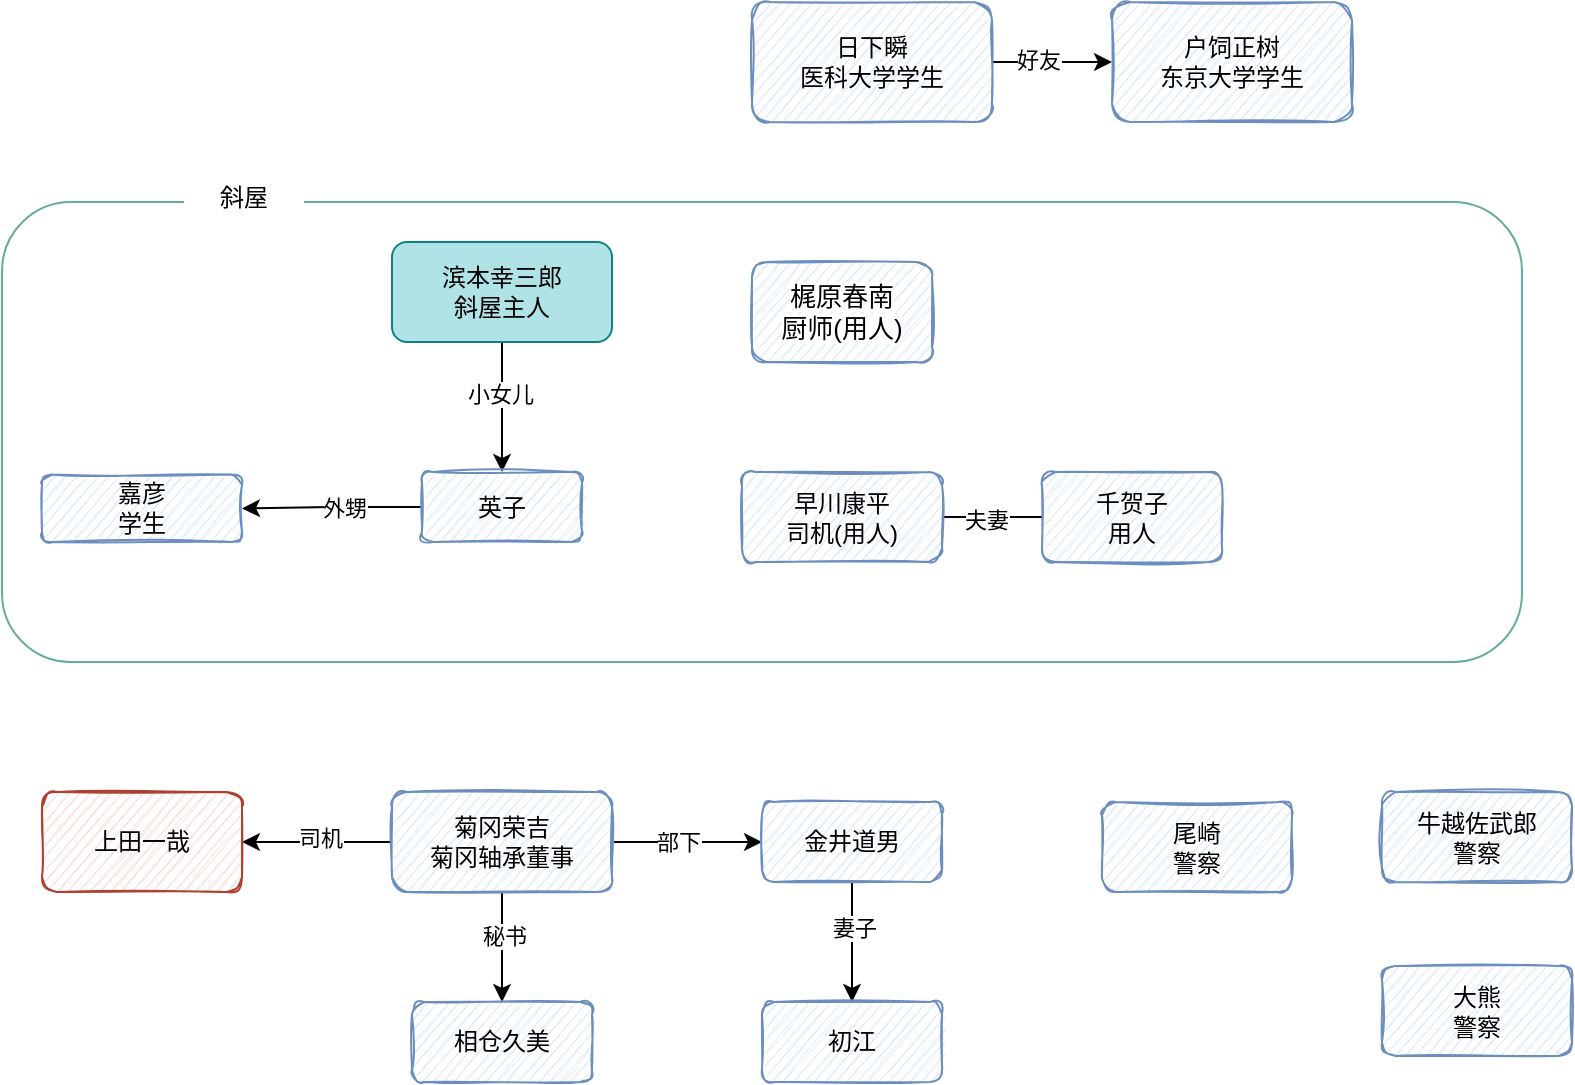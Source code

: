 <mxfile version="16.2.7" type="github">
  <diagram id="lh8hDAflFcDKO-PEYpGf" name="Page-1">
    <mxGraphModel dx="1252" dy="808" grid="1" gridSize="10" guides="1" tooltips="1" connect="1" arrows="1" fold="1" page="1" pageScale="1" pageWidth="827" pageHeight="1169" math="0" shadow="0">
      <root>
        <mxCell id="0" />
        <mxCell id="1" parent="0" />
        <mxCell id="HBpwvR4IjdDxbwPWC7km-29" value="" style="rounded=1;whiteSpace=wrap;html=1;sketch=0;fillColor=none;strokeColor=#67AB9F;" parent="1" vertex="1">
          <mxGeometry x="10" y="180" width="760" height="230" as="geometry" />
        </mxCell>
        <mxCell id="HBpwvR4IjdDxbwPWC7km-3" value="" style="edgeStyle=orthogonalEdgeStyle;rounded=0;orthogonalLoop=1;jettySize=auto;html=1;" parent="1" source="HBpwvR4IjdDxbwPWC7km-1" target="HBpwvR4IjdDxbwPWC7km-2" edge="1">
          <mxGeometry relative="1" as="geometry" />
        </mxCell>
        <mxCell id="HBpwvR4IjdDxbwPWC7km-4" value="小女儿" style="edgeLabel;html=1;align=center;verticalAlign=middle;resizable=0;points=[];" parent="HBpwvR4IjdDxbwPWC7km-3" vertex="1" connectable="0">
          <mxGeometry x="-0.2" y="4" relative="1" as="geometry">
            <mxPoint x="-5" as="offset" />
          </mxGeometry>
        </mxCell>
        <mxCell id="HBpwvR4IjdDxbwPWC7km-1" value="滨本幸三郎&lt;br&gt;斜屋主人" style="rounded=1;whiteSpace=wrap;html=1;fillColor=#b0e3e6;strokeColor=#0e8088;sketch=0;" parent="1" vertex="1">
          <mxGeometry x="205" y="200" width="110" height="50" as="geometry" />
        </mxCell>
        <mxCell id="HBpwvR4IjdDxbwPWC7km-24" value="" style="edgeStyle=orthogonalEdgeStyle;rounded=0;orthogonalLoop=1;jettySize=auto;html=1;" parent="1" source="HBpwvR4IjdDxbwPWC7km-2" target="HBpwvR4IjdDxbwPWC7km-23" edge="1">
          <mxGeometry relative="1" as="geometry" />
        </mxCell>
        <mxCell id="HBpwvR4IjdDxbwPWC7km-25" value="外甥" style="edgeLabel;html=1;align=center;verticalAlign=middle;resizable=0;points=[];" parent="HBpwvR4IjdDxbwPWC7km-24" vertex="1" connectable="0">
          <mxGeometry x="-0.125" relative="1" as="geometry">
            <mxPoint as="offset" />
          </mxGeometry>
        </mxCell>
        <mxCell id="HBpwvR4IjdDxbwPWC7km-2" value="英子" style="rounded=1;whiteSpace=wrap;html=1;fillColor=#dae8fc;strokeColor=#6c8ebf;sketch=1;" parent="1" vertex="1">
          <mxGeometry x="220" y="315" width="80" height="35" as="geometry" />
        </mxCell>
        <mxCell id="HBpwvR4IjdDxbwPWC7km-7" value="" style="edgeStyle=orthogonalEdgeStyle;rounded=0;orthogonalLoop=1;jettySize=auto;html=1;" parent="1" source="HBpwvR4IjdDxbwPWC7km-5" target="HBpwvR4IjdDxbwPWC7km-6" edge="1">
          <mxGeometry relative="1" as="geometry" />
        </mxCell>
        <mxCell id="HBpwvR4IjdDxbwPWC7km-8" value="秘书" style="edgeLabel;html=1;align=center;verticalAlign=middle;resizable=0;points=[];" parent="HBpwvR4IjdDxbwPWC7km-7" vertex="1" connectable="0">
          <mxGeometry x="-0.2" y="3" relative="1" as="geometry">
            <mxPoint x="-2" as="offset" />
          </mxGeometry>
        </mxCell>
        <mxCell id="HBpwvR4IjdDxbwPWC7km-10" value="" style="edgeStyle=orthogonalEdgeStyle;rounded=0;orthogonalLoop=1;jettySize=auto;html=1;" parent="1" source="HBpwvR4IjdDxbwPWC7km-5" target="HBpwvR4IjdDxbwPWC7km-9" edge="1">
          <mxGeometry relative="1" as="geometry" />
        </mxCell>
        <mxCell id="HBpwvR4IjdDxbwPWC7km-11" value="司机" style="edgeLabel;html=1;align=center;verticalAlign=middle;resizable=0;points=[];" parent="HBpwvR4IjdDxbwPWC7km-10" vertex="1" connectable="0">
          <mxGeometry x="-0.029" y="-2" relative="1" as="geometry">
            <mxPoint as="offset" />
          </mxGeometry>
        </mxCell>
        <mxCell id="HBpwvR4IjdDxbwPWC7km-14" value="" style="edgeStyle=orthogonalEdgeStyle;rounded=0;orthogonalLoop=1;jettySize=auto;html=1;" parent="1" source="HBpwvR4IjdDxbwPWC7km-5" target="HBpwvR4IjdDxbwPWC7km-13" edge="1">
          <mxGeometry relative="1" as="geometry" />
        </mxCell>
        <mxCell id="HBpwvR4IjdDxbwPWC7km-15" value="部下" style="edgeLabel;html=1;align=center;verticalAlign=middle;resizable=0;points=[];" parent="HBpwvR4IjdDxbwPWC7km-14" vertex="1" connectable="0">
          <mxGeometry x="-0.28" relative="1" as="geometry">
            <mxPoint x="6" as="offset" />
          </mxGeometry>
        </mxCell>
        <mxCell id="HBpwvR4IjdDxbwPWC7km-5" value="菊冈荣吉&lt;br&gt;菊冈轴承董事" style="rounded=1;whiteSpace=wrap;html=1;fillColor=#dae8fc;strokeColor=#6c8ebf;sketch=1;" parent="1" vertex="1">
          <mxGeometry x="205" y="475" width="110" height="50" as="geometry" />
        </mxCell>
        <mxCell id="HBpwvR4IjdDxbwPWC7km-6" value="相仓久美" style="rounded=1;whiteSpace=wrap;html=1;fillColor=#dae8fc;strokeColor=#6c8ebf;sketch=1;" parent="1" vertex="1">
          <mxGeometry x="215" y="580" width="90" height="40" as="geometry" />
        </mxCell>
        <mxCell id="HBpwvR4IjdDxbwPWC7km-9" value="上田一哉" style="whiteSpace=wrap;html=1;fillColor=#fad9d5;strokeColor=#ae4132;rounded=1;sketch=1;" parent="1" vertex="1">
          <mxGeometry x="30" y="475" width="100" height="50" as="geometry" />
        </mxCell>
        <mxCell id="y3THyuRNtBfS03ENWsE7-1" value="" style="edgeStyle=orthogonalEdgeStyle;rounded=0;orthogonalLoop=1;jettySize=auto;html=1;endArrow=none;endFill=0;" edge="1" parent="1" source="HBpwvR4IjdDxbwPWC7km-12" target="HBpwvR4IjdDxbwPWC7km-26">
          <mxGeometry relative="1" as="geometry" />
        </mxCell>
        <mxCell id="y3THyuRNtBfS03ENWsE7-2" value="夫妻" style="edgeLabel;html=1;align=center;verticalAlign=middle;resizable=0;points=[];" vertex="1" connectable="0" parent="y3THyuRNtBfS03ENWsE7-1">
          <mxGeometry y="-3" relative="1" as="geometry">
            <mxPoint x="-3" y="-2" as="offset" />
          </mxGeometry>
        </mxCell>
        <mxCell id="HBpwvR4IjdDxbwPWC7km-12" value="早川康平&lt;br&gt;司机(用人)" style="rounded=1;whiteSpace=wrap;html=1;fillColor=#dae8fc;strokeColor=#6c8ebf;sketch=1;" parent="1" vertex="1">
          <mxGeometry x="380" y="315" width="100" height="45" as="geometry" />
        </mxCell>
        <mxCell id="HBpwvR4IjdDxbwPWC7km-17" value="" style="edgeStyle=orthogonalEdgeStyle;rounded=0;orthogonalLoop=1;jettySize=auto;html=1;" parent="1" source="HBpwvR4IjdDxbwPWC7km-13" target="HBpwvR4IjdDxbwPWC7km-16" edge="1">
          <mxGeometry relative="1" as="geometry" />
        </mxCell>
        <mxCell id="HBpwvR4IjdDxbwPWC7km-18" value="妻子" style="edgeLabel;html=1;align=center;verticalAlign=middle;resizable=0;points=[];" parent="HBpwvR4IjdDxbwPWC7km-17" vertex="1" connectable="0">
          <mxGeometry x="-0.4" y="1" relative="1" as="geometry">
            <mxPoint y="5" as="offset" />
          </mxGeometry>
        </mxCell>
        <mxCell id="HBpwvR4IjdDxbwPWC7km-13" value="金井道男" style="rounded=1;whiteSpace=wrap;html=1;fillColor=#dae8fc;strokeColor=#6c8ebf;sketch=1;" parent="1" vertex="1">
          <mxGeometry x="390" y="480" width="90" height="40" as="geometry" />
        </mxCell>
        <mxCell id="HBpwvR4IjdDxbwPWC7km-16" value="初江" style="whiteSpace=wrap;html=1;fillColor=#dae8fc;strokeColor=#6c8ebf;rounded=1;sketch=1;" parent="1" vertex="1">
          <mxGeometry x="390" y="580" width="90" height="40" as="geometry" />
        </mxCell>
        <mxCell id="HBpwvR4IjdDxbwPWC7km-21" value="" style="edgeStyle=orthogonalEdgeStyle;rounded=0;orthogonalLoop=1;jettySize=auto;html=1;" parent="1" source="HBpwvR4IjdDxbwPWC7km-19" target="HBpwvR4IjdDxbwPWC7km-20" edge="1">
          <mxGeometry relative="1" as="geometry" />
        </mxCell>
        <mxCell id="HBpwvR4IjdDxbwPWC7km-22" value="好友" style="edgeLabel;html=1;align=center;verticalAlign=middle;resizable=0;points=[];" parent="HBpwvR4IjdDxbwPWC7km-21" vertex="1" connectable="0">
          <mxGeometry x="-0.25" y="1" relative="1" as="geometry">
            <mxPoint as="offset" />
          </mxGeometry>
        </mxCell>
        <mxCell id="HBpwvR4IjdDxbwPWC7km-19" value="日下瞬&lt;br&gt;医科大学学生" style="whiteSpace=wrap;html=1;fillColor=#dae8fc;strokeColor=#6c8ebf;rounded=1;sketch=1;" parent="1" vertex="1">
          <mxGeometry x="385" y="80" width="120" height="60" as="geometry" />
        </mxCell>
        <mxCell id="HBpwvR4IjdDxbwPWC7km-20" value="户饲正树&lt;br&gt;东京大学学生" style="whiteSpace=wrap;html=1;fillColor=#dae8fc;strokeColor=#6c8ebf;rounded=1;sketch=1;" parent="1" vertex="1">
          <mxGeometry x="565" y="80" width="120" height="60" as="geometry" />
        </mxCell>
        <mxCell id="HBpwvR4IjdDxbwPWC7km-23" value="嘉彦&lt;br&gt;学生" style="rounded=1;whiteSpace=wrap;html=1;fillColor=#dae8fc;strokeColor=#6c8ebf;sketch=1;" parent="1" vertex="1">
          <mxGeometry x="30" y="316.25" width="100" height="33.75" as="geometry" />
        </mxCell>
        <mxCell id="HBpwvR4IjdDxbwPWC7km-26" value="千贺子&lt;br&gt;用人" style="rounded=1;whiteSpace=wrap;html=1;fillColor=#dae8fc;strokeColor=#6c8ebf;sketch=1;" parent="1" vertex="1">
          <mxGeometry x="530" y="315" width="90" height="45" as="geometry" />
        </mxCell>
        <mxCell id="HBpwvR4IjdDxbwPWC7km-28" value="&lt;span style=&quot;font-family: &amp;#34;arial&amp;#34; , sans-serif ; font-size: 13px ; text-indent: 26px ; background-color: rgb(255 , 255 , 255)&quot;&gt;梶原春南&lt;br&gt;厨师(用人)&lt;br&gt;&lt;/span&gt;" style="rounded=1;whiteSpace=wrap;html=1;fillColor=#dae8fc;strokeColor=#6c8ebf;sketch=1;" parent="1" vertex="1">
          <mxGeometry x="385" y="210" width="90" height="50" as="geometry" />
        </mxCell>
        <mxCell id="HBpwvR4IjdDxbwPWC7km-30" value="斜屋" style="text;html=1;strokeColor=none;fillColor=default;align=center;verticalAlign=middle;whiteSpace=wrap;rounded=0;sketch=0;" parent="1" vertex="1">
          <mxGeometry x="101" y="163" width="60" height="30" as="geometry" />
        </mxCell>
        <mxCell id="HBpwvR4IjdDxbwPWC7km-31" value="大熊&lt;br&gt;警察" style="whiteSpace=wrap;html=1;fillColor=#dae8fc;strokeColor=#6c8ebf;rounded=1;sketch=1;" parent="1" vertex="1">
          <mxGeometry x="700" y="562" width="95" height="45" as="geometry" />
        </mxCell>
        <mxCell id="y3THyuRNtBfS03ENWsE7-3" value="牛越佐武郎&lt;br&gt;警察" style="whiteSpace=wrap;html=1;fillColor=#dae8fc;strokeColor=#6c8ebf;rounded=1;sketch=1;" vertex="1" parent="1">
          <mxGeometry x="700" y="475" width="95" height="45" as="geometry" />
        </mxCell>
        <mxCell id="y3THyuRNtBfS03ENWsE7-4" value="尾崎&lt;br&gt;警察" style="whiteSpace=wrap;html=1;fillColor=#dae8fc;strokeColor=#6c8ebf;rounded=1;sketch=1;" vertex="1" parent="1">
          <mxGeometry x="560" y="480" width="95" height="45" as="geometry" />
        </mxCell>
      </root>
    </mxGraphModel>
  </diagram>
</mxfile>

